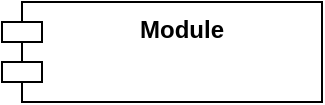 <mxfile version="22.0.8" type="github">
  <diagram name="第 1 页" id="4EmPoXD_2-LQlN9BmV32">
    <mxGraphModel dx="1050" dy="534" grid="1" gridSize="10" guides="1" tooltips="1" connect="1" arrows="1" fold="1" page="1" pageScale="1" pageWidth="827" pageHeight="1169" math="0" shadow="0">
      <root>
        <mxCell id="0" />
        <mxCell id="1" parent="0" />
        <mxCell id="LP6vQsc6b6JN-bICqdqd-1" value="&lt;b&gt;Module&lt;/b&gt;" style="shape=module;align=left;spacingLeft=20;align=center;verticalAlign=top;whiteSpace=wrap;html=1;" vertex="1" parent="1">
          <mxGeometry x="80" y="80" width="160" height="50" as="geometry" />
        </mxCell>
      </root>
    </mxGraphModel>
  </diagram>
</mxfile>
